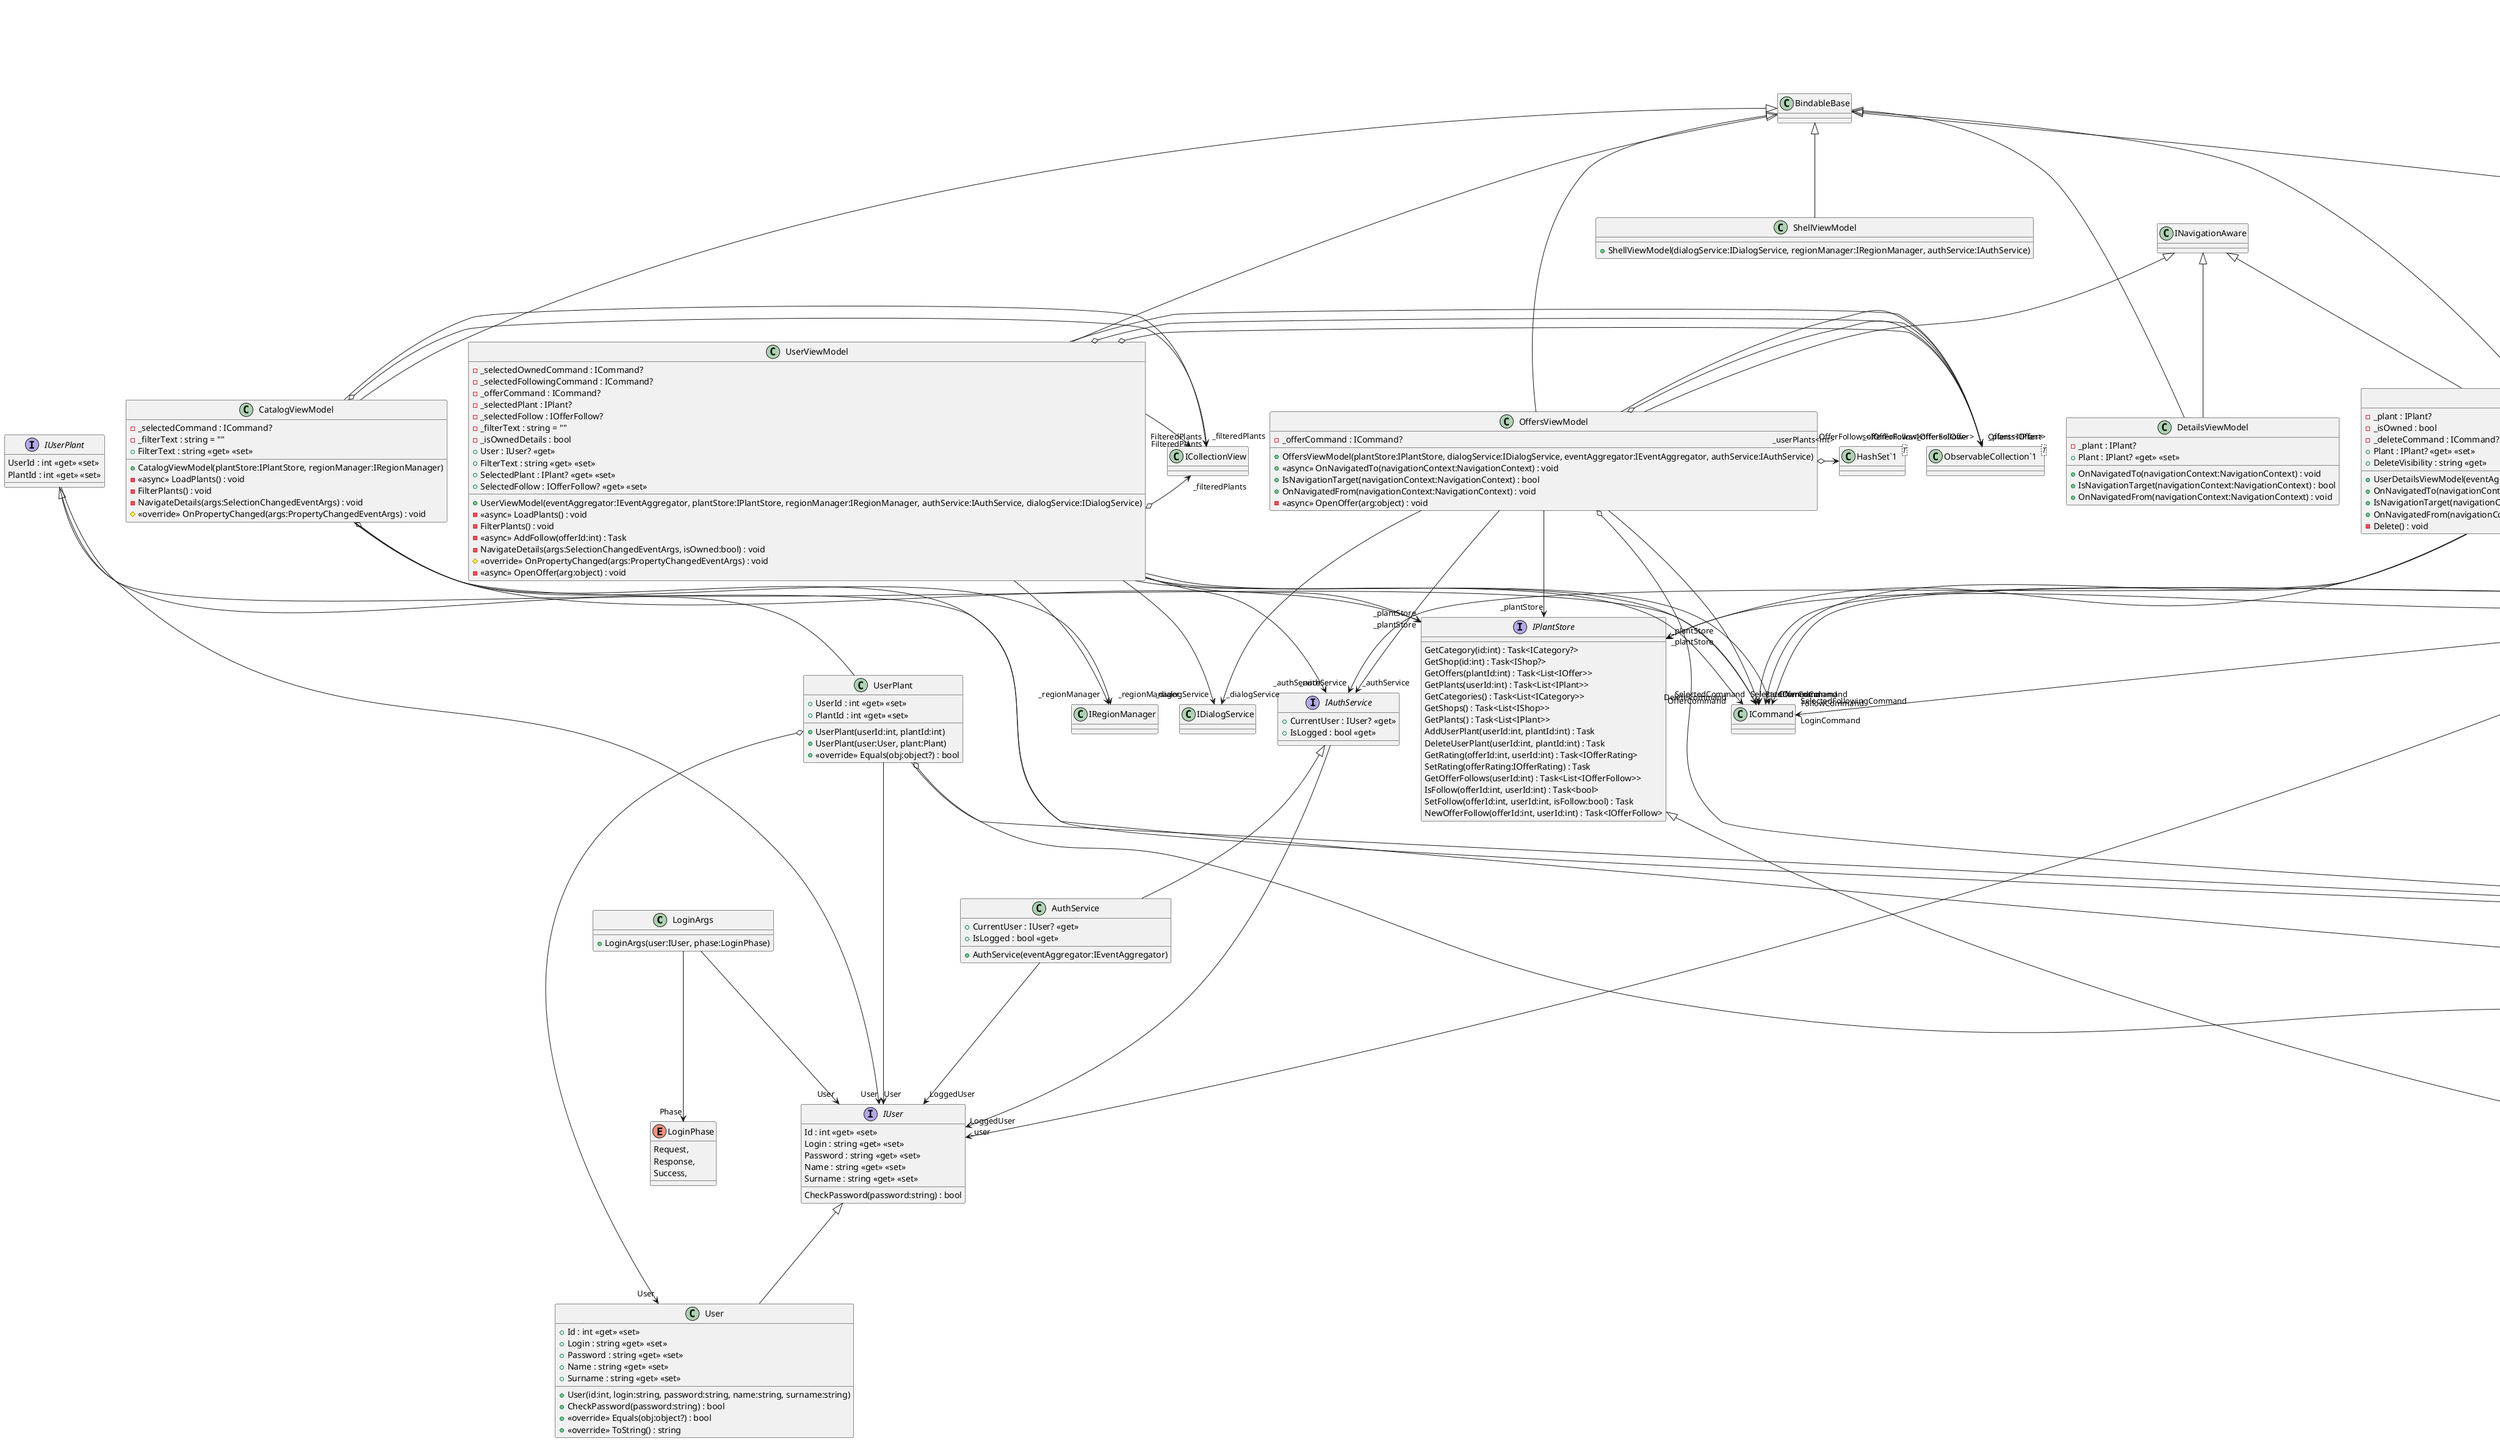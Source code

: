 @startuml
class LoginArgs {
    + LoginArgs(user:IUser, phase:LoginPhase)
}
enum LoginPhase {
    Request,
    Response,
    Success,
}
LoginArgs --> "User" IUser
LoginArgs --> "Phase" LoginPhase
interface ICategory {
    Id : int <<get>> <<set>>
    Name : string <<get>> <<set>>
}
class "List`1"<T> {
}
ICategory --> "PlantCategories<IPlantCategory>" "List`1"
interface IDisplayable {
    ToDisplay : string <<get>>
}
interface IOffer {
    Id : int <<get>> <<set>>
    PlantId : int <<get>> <<set>>
    ShopId : int <<get>> <<set>>
    Availability : int <<get>> <<set>>
    Price : decimal <<get>> <<set>>
}
class "IComparable`1"<T> {
}
IDisplayable <|-- IOffer
"IComparable`1" "<IOffer>" <|-- IOffer
IOffer --> "Plant" IPlant
IOffer --> "Shop" IShop
interface IOfferFollow {
    OfferId : int <<get>> <<set>>
    UserId : int <<get>> <<set>>
}
IDisplayable <|-- IOfferFollow
IOfferFollow --> "Offer" IOffer
interface IOfferRating {
    OfferId : int <<get>> <<set>>
    UserId : int <<get>> <<set>>
    Rating : decimal <<get>> <<set>>
}
interface IPlant {
    Id : int <<get>> <<set>>
    Name : string <<get>> <<set>>
    WateringFrequency : string <<get>> <<set>>
    Fertilization : string <<get>> <<set>>
    Size : int <<get>> <<set>>
    VegetationStart : string <<get>> <<set>>
    VegetationEnd : string <<get>> <<set>>
    Insolation : string <<get>> <<set>>
    Temperature : int <<get>> <<set>>
    Categories : string <<get>>
}
class "List`1"<T> {
}
IDisplayable <|-- IPlant
IPlant --> "PlantCategories<IPlantCategory>" "List`1"
IPlant --> "CategoriesList<string>" "List`1"
interface IPlantCategory {
    PlantId : int <<get>> <<set>>
    CategoryId : int <<get>> <<set>>
}
IPlantCategory --> "Plant" IPlant
IPlantCategory --> "Category" ICategory
interface IShop {
    Id : int <<get>> <<set>>
    Name : string <<get>> <<set>>
}
interface IUser {
    Id : int <<get>> <<set>>
    Login : string <<get>> <<set>>
    Password : string <<get>> <<set>>
    Name : string <<get>> <<set>>
    Surname : string <<get>> <<set>>
    CheckPassword(password:string) : bool
}
interface IUserPlant {
    UserId : int <<get>> <<set>>
    PlantId : int <<get>> <<set>>
}
IUserPlant --> "User" IUser
IUserPlant --> "Plant" IPlant
interface IAuthService {
    + CurrentUser : IUser? <<get>>
    + IsLogged : bool <<get>>
}
IAuthService --> "LoggedUser" IUser
interface IPlantStore {
    GetCategory(id:int) : Task<ICategory?>
    GetShop(id:int) : Task<IShop?>
    GetOffers(plantId:int) : Task<List<IOffer>>
    GetPlants(userId:int) : Task<List<IPlant>>
    GetCategories() : Task<List<ICategory>>
    GetShops() : Task<List<IShop>>
    GetPlants() : Task<List<IPlant>>
    AddUserPlant(userId:int, plantId:int) : Task
    DeleteUserPlant(userId:int, plantId:int) : Task
    GetRating(offerId:int, userId:int) : Task<IOfferRating>
    SetRating(offerRating:IOfferRating) : Task
    GetOfferFollows(userId:int) : Task<List<IOfferFollow>>
    IsFollow(offerId:int, userId:int) : Task<bool>
    SetFollow(offerId:int, userId:int, isFollow:bool) : Task
    NewOfferFollow(offerId:int, userId:int) : Task<IOfferFollow>
}
interface IUserStore {
    GetUser(login:string) : Task<IUser?>
}
class CatalogViewModel {
    - _selectedCommand : ICommand?
    - _filterText : string = ""
    + FilterText : string <<get>> <<set>>
    + CatalogViewModel(plantStore:IPlantStore, regionManager:IRegionManager)
    - <<async>> LoadPlants() : void
    - FilterPlants() : void
    - NavigateDetails(args:SelectionChangedEventArgs) : void
    # <<override>> OnPropertyChanged(args:PropertyChangedEventArgs) : void
}
class "List`1"<T> {
}
BindableBase <|-- CatalogViewModel
CatalogViewModel --> "_plantStore" IPlantStore
CatalogViewModel --> "_regionManager" IRegionManager
CatalogViewModel o-> "_plants<IPlant>" "List`1"
CatalogViewModel o-> "_filteredPlants" ICollectionView
CatalogViewModel --> "FilteredPlants" ICollectionView
CatalogViewModel --> "SelectedCommand" ICommand
class DetailsViewModel {
    - _plant : IPlant?
    + Plant : IPlant? <<get>> <<set>>
    + OnNavigatedTo(navigationContext:NavigationContext) : void
    + IsNavigationTarget(navigationContext:NavigationContext) : bool
    + OnNavigatedFrom(navigationContext:NavigationContext) : void
}
BindableBase <|-- DetailsViewModel
INavigationAware <|-- DetailsViewModel
class LoginDialogViewModel {
    - _login : string = ""
    - _password : string = ""
    - _loginCommand : ICommand?
    + Login : string <<get>> <<set>>
    + Password : string <<get>> <<set>>
    + LoginDialogViewModel(userStore:IUserStore, eventAggregator:IEventAggregator)
    + <<override>> OnDialogOpened(parameters:IDialogParameters) : void
    + <<override>> OnDialogClosed() : void
    - <<async>> TryLogin() : void
    - CloseDialog() : void
}
DialogViewModelBase <|-- LoginDialogViewModel
LoginDialogViewModel --> "_userStore" IUserStore
LoginDialogViewModel --> "_eventAggregator" IEventAggregator
LoginDialogViewModel --> "_eventSubscription" SubscriptionToken
LoginDialogViewModel --> "LoginCommand" ICommand
class OfferDialogViewModel {
    - _buyCommand : DelegateCommand?
    - _rateCommand : ICommand?
    - _followCommand : ICommand?
    - _isFollowing : bool
    - _isBuyable : bool
    + IsFollowing : bool <<get>> <<set>>
    + Rating : int <<get>> <<set>>
    + IsBuyable : bool <<get>> <<set>>
    + OfferDialogViewModel(eventAggregator:IEventAggregator, plantStore:IPlantStore)
    + <<override>> OnDialogOpened(parameters:IDialogParameters) : void
    - Buy() : void
    - Rate(tag:string) : void
    - Follow() : void
}
DialogViewModelBase <|-- OfferDialogViewModel
OfferDialogViewModel --> "_eventAggregator" IEventAggregator
OfferDialogViewModel --> "_plantStore" IPlantStore
OfferDialogViewModel o-> "_user" IUser
OfferDialogViewModel o-> "_offer" IOffer
OfferDialogViewModel o-> "_plant" IPlant
OfferDialogViewModel o-> "_rating" IOfferRating
OfferDialogViewModel --> "BuyCommand" DelegateCommand
OfferDialogViewModel --> "RateCommand" ICommand
OfferDialogViewModel --> "FollowCommand" ICommand
OfferDialogViewModel --> "Offer" IOffer
OfferDialogViewModel --> "Plant" IPlant
class OffersViewModel {
    - _offerCommand : ICommand?
    + OffersViewModel(plantStore:IPlantStore, dialogService:IDialogService, eventAggregator:IEventAggregator, authService:IAuthService)
    + <<async>> OnNavigatedTo(navigationContext:NavigationContext) : void
    + IsNavigationTarget(navigationContext:NavigationContext) : bool
    + OnNavigatedFrom(navigationContext:NavigationContext) : void
    - <<async>> OpenOffer(arg:object) : void
}
class "ObservableCollection`1"<T> {
}
class "HashSet`1"<T> {
}
BindableBase <|-- OffersViewModel
INavigationAware <|-- OffersViewModel
OffersViewModel --> "_plantStore" IPlantStore
OffersViewModel --> "_dialogService" IDialogService
OffersViewModel --> "_authService" IAuthService
OffersViewModel o-> "_plant" IPlant
OffersViewModel o-> "_offers<IOffer>" "ObservableCollection`1"
OffersViewModel o-> "_userPlants<int>" "HashSet`1"
OffersViewModel --> "Offers<IOffer>" "ObservableCollection`1"
OffersViewModel --> "OfferCommand" ICommand
class ShellViewModel {
    + ShellViewModel(dialogService:IDialogService, regionManager:IRegionManager, authService:IAuthService)
}
BindableBase <|-- ShellViewModel
class UserDetailsViewModel {
    - _plant : IPlant?
    - _isOwned : bool
    - _deleteCommand : ICommand?
    + Plant : IPlant? <<get>> <<set>>
    + DeleteVisibility : string <<get>>
    + UserDetailsViewModel(eventAggregator:IEventAggregator, plantStore:IPlantStore, authService:IAuthService)
    + OnNavigatedTo(navigationContext:NavigationContext) : void
    + IsNavigationTarget(navigationContext:NavigationContext) : bool
    + OnNavigatedFrom(navigationContext:NavigationContext) : void
    - Delete() : void
}
BindableBase <|-- UserDetailsViewModel
INavigationAware <|-- UserDetailsViewModel
UserDetailsViewModel --> "_eventAggregator" IEventAggregator
UserDetailsViewModel --> "_plantStore" IPlantStore
UserDetailsViewModel --> "_authService" IAuthService
UserDetailsViewModel --> "DeleteCommand" ICommand
class UserViewModel {
    - _selectedOwnedCommand : ICommand?
    - _selectedFollowingCommand : ICommand?
    - _offerCommand : ICommand?
    - _selectedPlant : IPlant?
    - _selectedFollow : IOfferFollow?
    - _filterText : string = ""
    - _isOwnedDetails : bool
    + User : IUser? <<get>>
    + FilterText : string <<get>> <<set>>
    + SelectedPlant : IPlant? <<get>> <<set>>
    + SelectedFollow : IOfferFollow? <<get>> <<set>>
    + UserViewModel(eventAggregator:IEventAggregator, plantStore:IPlantStore, regionManager:IRegionManager, authService:IAuthService, dialogService:IDialogService)
    - <<async>> LoadPlants() : void
    - FilterPlants() : void
    - <<async>> AddFollow(offerId:int) : Task
    - NavigateDetails(args:SelectionChangedEventArgs, isOwned:bool) : void
    # <<override>> OnPropertyChanged(args:PropertyChangedEventArgs) : void
    - <<async>> OpenOffer(arg:object) : void
}
class "ObservableCollection`1"<T> {
}
BindableBase <|-- UserViewModel
UserViewModel --> "_plantStore" IPlantStore
UserViewModel --> "_regionManager" IRegionManager
UserViewModel --> "_authService" IAuthService
UserViewModel --> "_dialogService" IDialogService
UserViewModel o-> "_plants<IPlant>" "ObservableCollection`1"
UserViewModel o-> "_offerFollows<IOfferFollow>" "ObservableCollection`1"
UserViewModel o-> "_filteredPlants" ICollectionView
UserViewModel --> "OfferFollows<IOfferFollow>" "ObservableCollection`1"
UserViewModel --> "FilteredPlants" ICollectionView
UserViewModel --> "SelectedOwnedCommand" ICommand
UserViewModel --> "SelectedFollowingCommand" ICommand
UserViewModel --> "OfferCommand" ICommand
class Category {
    + Id : int <<get>> <<set>>
    + Name : string <<get>> <<set>>
    + Category(id:int, name:string)
    + <<override>> Equals(obj:object?) : bool
    + <<override>> ToString() : string
}
class "List`1"<T> {
}
ICategory <|-- Category
Category o-> "PlantCategories<PlantCategory>" "List`1"
Category --> "PlantCategories<IPlantCategory>" "List`1"
class Offer {
    + Id : int <<get>> <<set>>
    + PlantId : int <<get>> <<set>>
    + ShopId : int <<get>> <<set>>
    + Availability : int <<get>> <<set>>
    + Price : decimal <<get>> <<set>>
    + ToDisplay : string <<get>>
    + Offer(id:int, plantId:int, shopId:int, availability:int, price:decimal)
    + <<override>> Equals(obj:object?) : bool
    + CompareTo(other:IOffer) : int
}
IOffer <|-- Offer
Offer o-> "Plant" Plant
Offer o-> "Shop" Shop
Offer --> "Plant" IPlant
Offer --> "Shop" IShop
class OfferFollow {
    + OfferId : int <<get>> <<set>>
    + UserId : int <<get>> <<set>>
    + ToDisplay : string <<get>>
    + OfferFollow(offerId:int, userId:int)
    + <<override>> Equals(obj:object?) : bool
}
IOfferFollow <|-- OfferFollow
OfferFollow o-> "Offer" Offer
OfferFollow --> "Offer" IOffer
class OfferRating {
    + OfferId : int <<get>> <<set>>
    + UserId : int <<get>> <<set>>
    + Rating : decimal <<get>> <<set>>
    + OfferRating(offerId:int, userId:int, rating:decimal)
    + <<override>> Equals(obj:object?) : bool
}
IOfferRating <|-- OfferRating
class Plant {
    + Id : int <<get>> <<set>>
    + Name : string <<get>> <<set>>
    + WateringFrequency : string <<get>> <<set>>
    + Fertilization : string <<get>> <<set>>
    + Size : int <<get>> <<set>>
    + VegetationStart : string <<get>> <<set>>
    + VegetationEnd : string <<get>> <<set>>
    + Insolation : string <<get>> <<set>>
    + Temperature : int <<get>> <<set>>
    + Categories : string <<get>>
    + ToDisplay : string <<get>>
    + Plant(id:int, name:string, image:byte[], wateringFrequency:string, fertilization:string, size:int, vegetationStart:string, vegetationEnd:string, insolation:string, temperature:int)
    + <<override>> Equals(obj:object?) : bool
    + <<override>> ToString() : string
}
class "List`1"<T> {
}
IPlant <|-- Plant
Plant o-> "PlantCategories<PlantCategory>" "List`1"
Plant --> "CategoriesList<string>" "List`1"
Plant --> "PlantCategories<IPlantCategory>" "List`1"
class PlantCategory {
    + PlantId : int <<get>> <<set>>
    + CategoryId : int <<get>> <<set>>
    + PlantCategory()
    + PlantCategory(plantId:int, categoryId:int)
    + PlantCategory(plant:Plant, category:Category)
    + <<override>> Equals(obj:object?) : bool
}
IPlantCategory <|-- PlantCategory
PlantCategory o-> "Plant" Plant
PlantCategory o-> "Category" Category
PlantCategory --> "Plant" IPlant
PlantCategory --> "Category" ICategory
class Shop {
    + Id : int <<get>> <<set>>
    + Name : string <<get>> <<set>>
    + Shop(id:int, name:string)
    + <<override>> Equals(obj:object?) : bool
    + <<override>> ToString() : string
}
IShop <|-- Shop
class User {
    + Id : int <<get>> <<set>>
    + Login : string <<get>> <<set>>
    + Password : string <<get>> <<set>>
    + Name : string <<get>> <<set>>
    + Surname : string <<get>> <<set>>
    + User(id:int, login:string, password:string, name:string, surname:string)
    + CheckPassword(password:string) : bool
    + <<override>> Equals(obj:object?) : bool
    + <<override>> ToString() : string
}
IUser <|-- User
class UserPlant {
    + UserId : int <<get>> <<set>>
    + PlantId : int <<get>> <<set>>
    + UserPlant(userId:int, plantId:int)
    + UserPlant(user:User, plant:Plant)
    + <<override>> Equals(obj:object?) : bool
}
IUserPlant <|-- UserPlant
UserPlant o-> "User" User
UserPlant o-> "Plant" Plant
UserPlant --> "User" IUser
UserPlant --> "Plant" IPlant
class AuthService {
    + CurrentUser : IUser? <<get>>
    + IsLogged : bool <<get>>
    + AuthService(eventAggregator:IEventAggregator)
}
IAuthService <|-- AuthService
AuthService --> "LoggedUser" IUser
class MockPlantStore {
    + MockPlantStore()
    - <<async>> Load() : void
    + GetCategory(id:int) : Task<ICategory?>
    + GetShop(id:int) : Task<IShop?>
    + GetOffers(plantId:int) : Task<List<IOffer>>
    + GetPlants(userId:int) : Task<List<IPlant>>
    + GetCategories() : Task<List<ICategory>>
    + GetShops() : Task<List<IShop>>
    + GetPlants() : Task<List<IPlant>>
    + AddUserPlant(userId:int, plantId:int) : Task
    + DeleteUserPlant(userId:int, plantId:int) : Task
    + GetRating(offerId:int, userId:int) : Task<IOfferRating>
    + SetRating(offerRating:IOfferRating) : Task
    + GetOfferFollows(userId:int) : Task<List<IOfferFollow>>
    + IsFollow(offerId:int, userId:int) : Task<bool>
    + SetFollow(offerId:int, userId:int, isFollow:bool) : Task
    + NewOfferFollow(offerId:int, userId:int) : Task<IOfferFollow>
}
class "List`1"<T> {
}
IPlantStore <|-- MockPlantStore
MockPlantStore o-> "_categories<ICategory>" "List`1"
MockPlantStore o-> "_shops<IShop>" "List`1"
MockPlantStore --> "_plants<IPlant>" "List`1"
MockPlantStore o-> "_offers<IOffer>" "List`1"
class MockUserStore {
    + GetUser(login:string) : Task<IUser?>
}
IUserStore <|-- MockUserStore
class DialogViewModelBase {
    - _iconSource : string?
    + IconSource : string? <<get>> <<set>>
    - _title : string?
    + Title : string? <<get>> <<set>>
    +  <<event>> RequestClose : Action<IDialogResult>? 
    + <<virtual>> RaiseRequestClose(dialogResult:IDialogResult) : void
    + <<virtual>> CanCloseDialog() : bool
    + <<virtual>> OnDialogClosed() : void
    + <<virtual>> OnDialogOpened(parameters:IDialogParameters) : void
}
BindableBase <|-- DialogViewModelBase
IDialogAware <|-- DialogViewModelBase
@enduml
